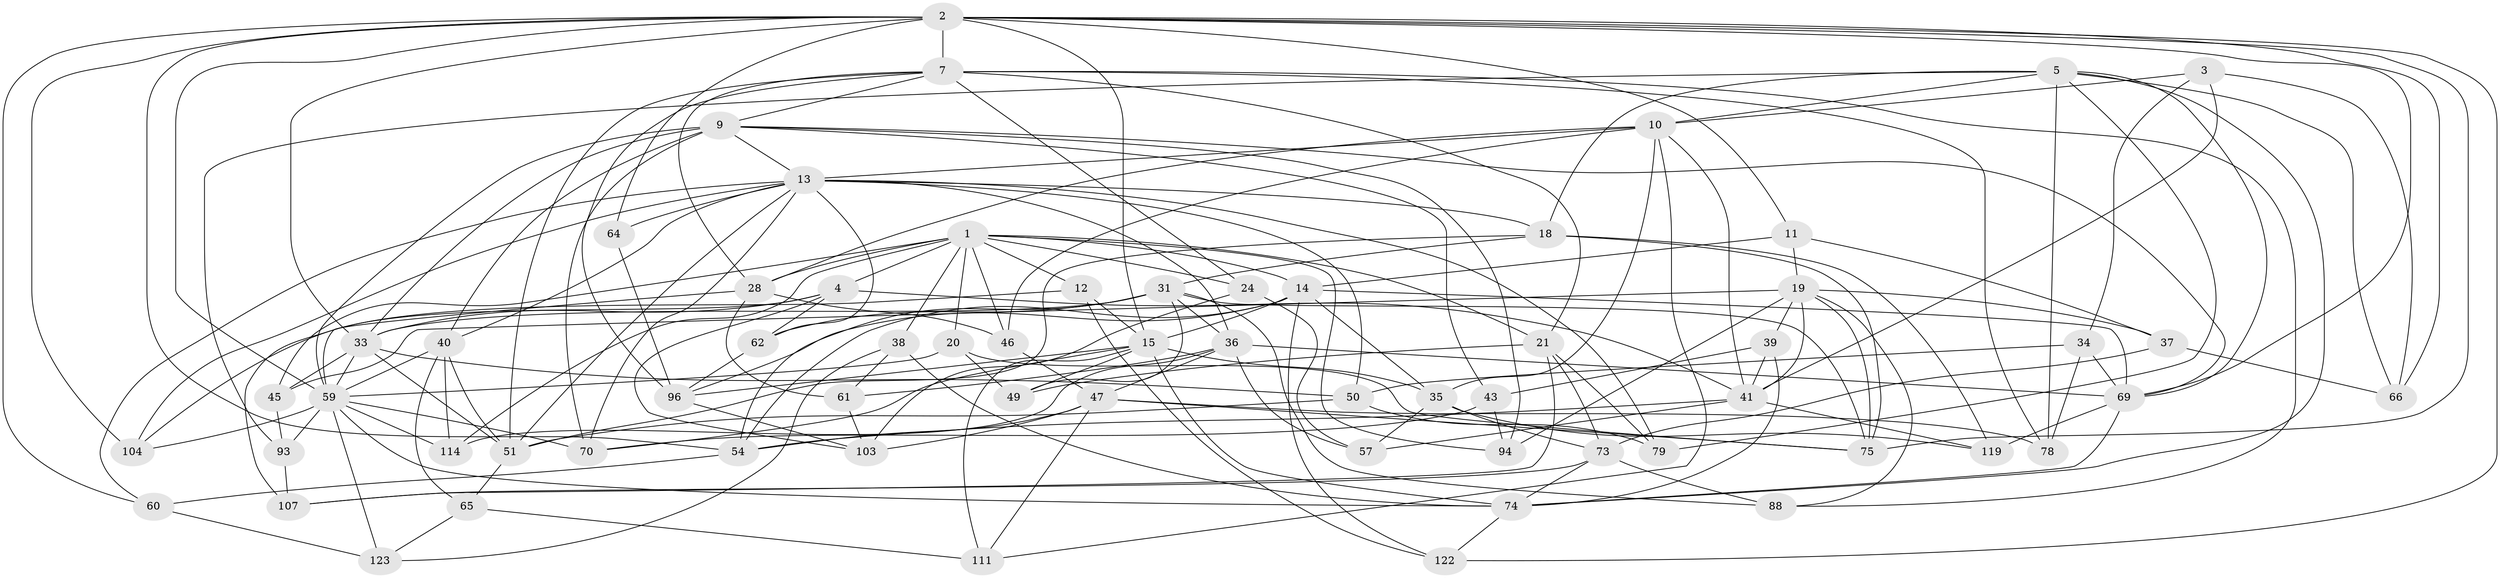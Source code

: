 // original degree distribution, {4: 1.0}
// Generated by graph-tools (version 1.1) at 2025/16/03/09/25 04:16:37]
// undirected, 64 vertices, 186 edges
graph export_dot {
graph [start="1"]
  node [color=gray90,style=filled];
  1 [super="+71+6"];
  2 [super="+8+98+87+56"];
  3;
  4 [super="+32"];
  5 [super="+29+17"];
  7 [super="+26+48"];
  9 [super="+30+81"];
  10 [super="+95+25"];
  11;
  12;
  13 [super="+42+109+23"];
  14 [super="+115"];
  15 [super="+27+16"];
  18 [super="+22"];
  19 [super="+72"];
  20;
  21 [super="+55"];
  24;
  28 [super="+85"];
  31 [super="+77+91"];
  33 [super="+76+117"];
  34;
  35 [super="+86"];
  36 [super="+44+84"];
  37;
  38;
  39;
  40 [super="+110"];
  41 [super="+112+80"];
  43;
  45;
  46;
  47 [super="+82"];
  49;
  50 [super="+97"];
  51 [super="+52"];
  54 [super="+121"];
  57;
  59 [super="+126+124+83"];
  60;
  61;
  62;
  64;
  65;
  66;
  69 [super="+101"];
  70 [super="+99"];
  73 [super="+108"];
  74 [super="+106+100"];
  75 [super="+92"];
  78;
  79;
  88;
  93;
  94;
  96 [super="+129"];
  103 [super="+120"];
  104;
  107;
  111;
  114;
  119;
  122;
  123;
  1 -- 114;
  1 -- 20;
  1 -- 21;
  1 -- 94;
  1 -- 14;
  1 -- 4;
  1 -- 38;
  1 -- 12;
  1 -- 45;
  1 -- 46;
  1 -- 24;
  1 -- 28;
  2 -- 64 [weight=2];
  2 -- 54;
  2 -- 15 [weight=2];
  2 -- 59;
  2 -- 11;
  2 -- 66;
  2 -- 75;
  2 -- 122;
  2 -- 69;
  2 -- 7 [weight=2];
  2 -- 104;
  2 -- 60;
  2 -- 33;
  3 -- 34;
  3 -- 10;
  3 -- 66;
  3 -- 41;
  4 -- 107;
  4 -- 33;
  4 -- 41;
  4 -- 62;
  4 -- 103;
  5 -- 78;
  5 -- 18;
  5 -- 66;
  5 -- 93;
  5 -- 69;
  5 -- 79;
  5 -- 10;
  5 -- 74;
  7 -- 28;
  7 -- 9;
  7 -- 24;
  7 -- 96;
  7 -- 51;
  7 -- 21;
  7 -- 88;
  7 -- 78;
  9 -- 70 [weight=2];
  9 -- 94;
  9 -- 43;
  9 -- 69;
  9 -- 59;
  9 -- 40;
  9 -- 33;
  9 -- 13;
  10 -- 13;
  10 -- 35;
  10 -- 46;
  10 -- 41;
  10 -- 28;
  10 -- 111;
  11 -- 14;
  11 -- 37;
  11 -- 19;
  12 -- 122;
  12 -- 104;
  12 -- 15;
  13 -- 64;
  13 -- 40;
  13 -- 60;
  13 -- 62;
  13 -- 79;
  13 -- 36 [weight=2];
  13 -- 70;
  13 -- 18;
  13 -- 50;
  13 -- 104;
  13 -- 51;
  14 -- 96;
  14 -- 122;
  14 -- 69;
  14 -- 15;
  14 -- 54;
  14 -- 35;
  15 -- 96;
  15 -- 70;
  15 -- 49;
  15 -- 74;
  15 -- 111;
  15 -- 35;
  18 -- 51;
  18 -- 75;
  18 -- 119;
  18 -- 31;
  19 -- 88;
  19 -- 39;
  19 -- 37;
  19 -- 45;
  19 -- 94;
  19 -- 41;
  19 -- 75;
  20 -- 75;
  20 -- 49;
  20 -- 59;
  21 -- 73;
  21 -- 107;
  21 -- 49;
  21 -- 79;
  24 -- 57;
  24 -- 103;
  28 -- 61;
  28 -- 59;
  28 -- 46;
  31 -- 49;
  31 -- 88;
  31 -- 54;
  31 -- 36;
  31 -- 62;
  31 -- 75;
  31 -- 33;
  33 -- 59;
  33 -- 50;
  33 -- 51;
  33 -- 45;
  34 -- 78;
  34 -- 50;
  34 -- 69;
  35 -- 57;
  35 -- 73;
  35 -- 119;
  36 -- 69;
  36 -- 57;
  36 -- 114;
  36 -- 61;
  36 -- 47;
  37 -- 73;
  37 -- 66;
  38 -- 61;
  38 -- 123;
  38 -- 74;
  39 -- 43;
  39 -- 41;
  39 -- 74;
  40 -- 59;
  40 -- 65;
  40 -- 114;
  40 -- 51;
  41 -- 57;
  41 -- 54;
  41 -- 119;
  43 -- 94;
  43 -- 70;
  45 -- 93;
  46 -- 47;
  47 -- 103 [weight=2];
  47 -- 111;
  47 -- 78;
  47 -- 75;
  47 -- 54;
  50 -- 51 [weight=2];
  50 -- 79;
  51 -- 65;
  54 -- 60;
  59 -- 104;
  59 -- 70;
  59 -- 114;
  59 -- 93;
  59 -- 123;
  59 -- 74;
  60 -- 123;
  61 -- 103;
  62 -- 96;
  64 -- 96;
  65 -- 123;
  65 -- 111;
  69 -- 119;
  69 -- 74;
  73 -- 88;
  73 -- 107;
  73 -- 74;
  74 -- 122;
  93 -- 107;
  96 -- 103;
}
